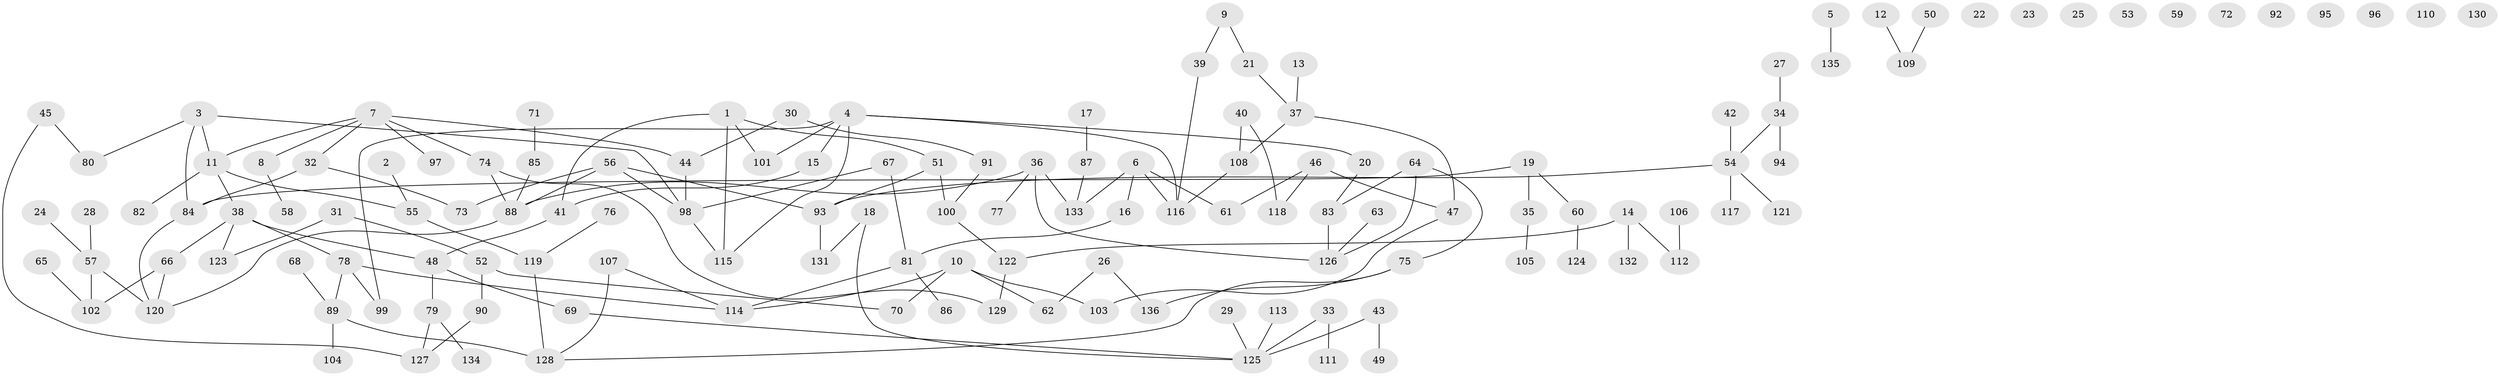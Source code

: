 // Generated by graph-tools (version 1.1) at 2025/25/03/09/25 03:25:18]
// undirected, 136 vertices, 153 edges
graph export_dot {
graph [start="1"]
  node [color=gray90,style=filled];
  1;
  2;
  3;
  4;
  5;
  6;
  7;
  8;
  9;
  10;
  11;
  12;
  13;
  14;
  15;
  16;
  17;
  18;
  19;
  20;
  21;
  22;
  23;
  24;
  25;
  26;
  27;
  28;
  29;
  30;
  31;
  32;
  33;
  34;
  35;
  36;
  37;
  38;
  39;
  40;
  41;
  42;
  43;
  44;
  45;
  46;
  47;
  48;
  49;
  50;
  51;
  52;
  53;
  54;
  55;
  56;
  57;
  58;
  59;
  60;
  61;
  62;
  63;
  64;
  65;
  66;
  67;
  68;
  69;
  70;
  71;
  72;
  73;
  74;
  75;
  76;
  77;
  78;
  79;
  80;
  81;
  82;
  83;
  84;
  85;
  86;
  87;
  88;
  89;
  90;
  91;
  92;
  93;
  94;
  95;
  96;
  97;
  98;
  99;
  100;
  101;
  102;
  103;
  104;
  105;
  106;
  107;
  108;
  109;
  110;
  111;
  112;
  113;
  114;
  115;
  116;
  117;
  118;
  119;
  120;
  121;
  122;
  123;
  124;
  125;
  126;
  127;
  128;
  129;
  130;
  131;
  132;
  133;
  134;
  135;
  136;
  1 -- 41;
  1 -- 51;
  1 -- 101;
  1 -- 115;
  2 -- 55;
  3 -- 11;
  3 -- 80;
  3 -- 84;
  3 -- 98;
  4 -- 15;
  4 -- 20;
  4 -- 99;
  4 -- 101;
  4 -- 115;
  4 -- 116;
  5 -- 135;
  6 -- 16;
  6 -- 61;
  6 -- 116;
  6 -- 133;
  7 -- 8;
  7 -- 11;
  7 -- 32;
  7 -- 44;
  7 -- 74;
  7 -- 97;
  8 -- 58;
  9 -- 21;
  9 -- 39;
  10 -- 62;
  10 -- 70;
  10 -- 103;
  10 -- 114;
  11 -- 38;
  11 -- 55;
  11 -- 82;
  12 -- 109;
  13 -- 37;
  14 -- 112;
  14 -- 122;
  14 -- 132;
  15 -- 41;
  16 -- 81;
  17 -- 87;
  18 -- 125;
  18 -- 131;
  19 -- 35;
  19 -- 60;
  19 -- 84;
  20 -- 83;
  21 -- 37;
  24 -- 57;
  26 -- 62;
  26 -- 136;
  27 -- 34;
  28 -- 57;
  29 -- 125;
  30 -- 44;
  30 -- 91;
  31 -- 52;
  31 -- 123;
  32 -- 73;
  32 -- 84;
  33 -- 111;
  33 -- 125;
  34 -- 54;
  34 -- 94;
  35 -- 105;
  36 -- 77;
  36 -- 88;
  36 -- 126;
  36 -- 133;
  37 -- 47;
  37 -- 108;
  38 -- 48;
  38 -- 66;
  38 -- 78;
  38 -- 123;
  39 -- 116;
  40 -- 108;
  40 -- 118;
  41 -- 48;
  42 -- 54;
  43 -- 49;
  43 -- 125;
  44 -- 98;
  45 -- 80;
  45 -- 127;
  46 -- 47;
  46 -- 61;
  46 -- 118;
  47 -- 103;
  48 -- 69;
  48 -- 79;
  50 -- 109;
  51 -- 93;
  51 -- 100;
  52 -- 70;
  52 -- 90;
  54 -- 93;
  54 -- 117;
  54 -- 121;
  55 -- 119;
  56 -- 73;
  56 -- 88;
  56 -- 93;
  56 -- 98;
  57 -- 102;
  57 -- 120;
  60 -- 124;
  63 -- 126;
  64 -- 75;
  64 -- 83;
  64 -- 126;
  65 -- 102;
  66 -- 102;
  66 -- 120;
  67 -- 81;
  67 -- 98;
  68 -- 89;
  69 -- 125;
  71 -- 85;
  74 -- 88;
  74 -- 129;
  75 -- 128;
  75 -- 136;
  76 -- 119;
  78 -- 89;
  78 -- 99;
  78 -- 114;
  79 -- 127;
  79 -- 134;
  81 -- 86;
  81 -- 114;
  83 -- 126;
  84 -- 120;
  85 -- 88;
  87 -- 133;
  88 -- 120;
  89 -- 104;
  89 -- 128;
  90 -- 127;
  91 -- 100;
  93 -- 131;
  98 -- 115;
  100 -- 122;
  106 -- 112;
  107 -- 114;
  107 -- 128;
  108 -- 116;
  113 -- 125;
  119 -- 128;
  122 -- 129;
}
